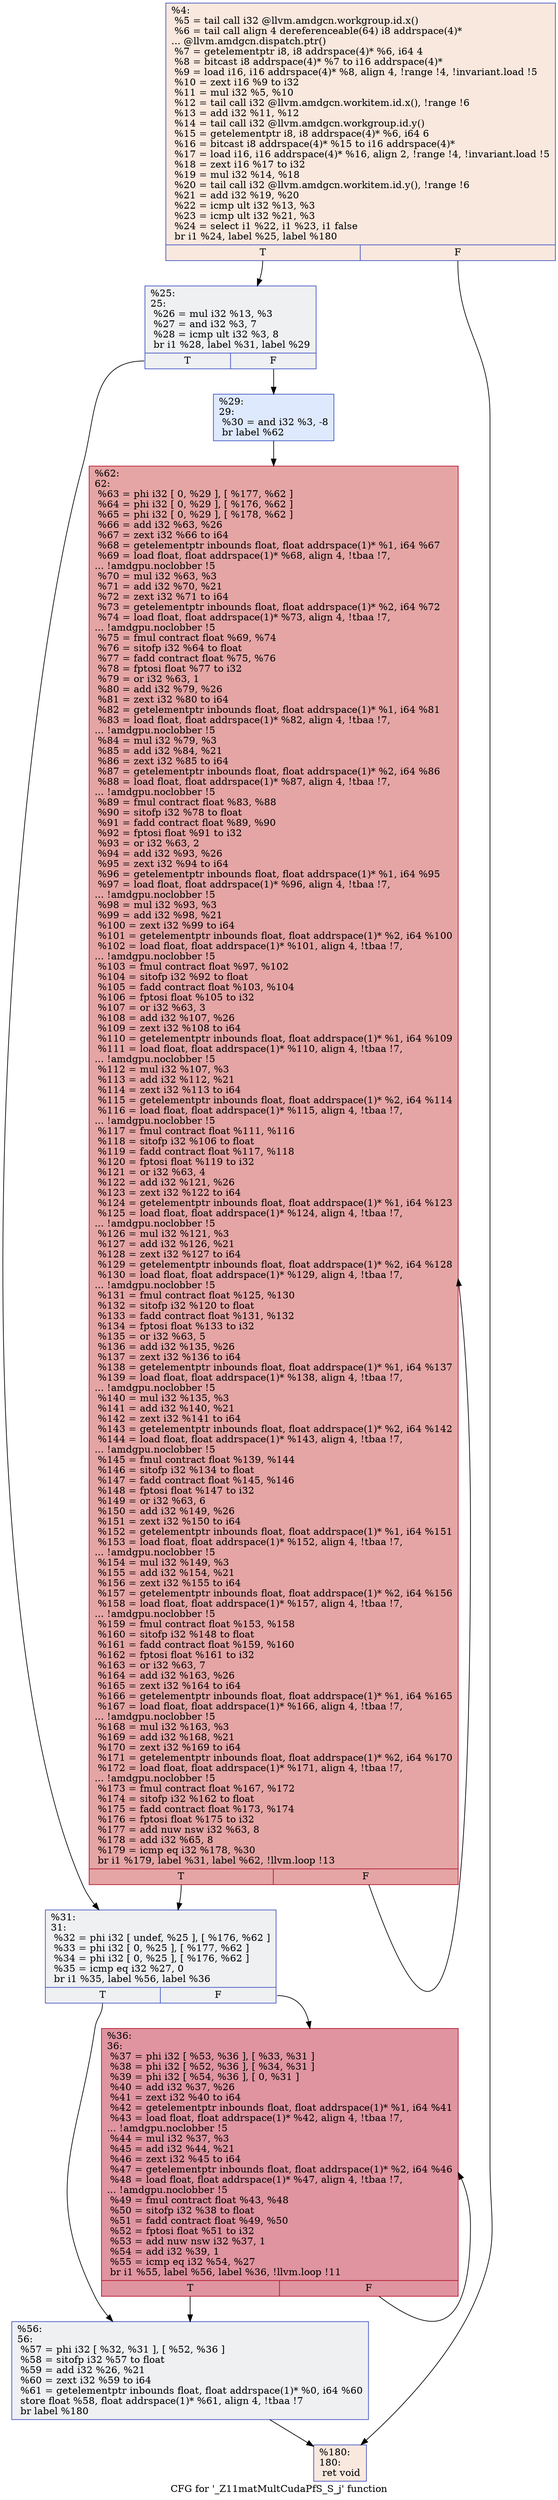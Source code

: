 digraph "CFG for '_Z11matMultCudaPfS_S_j' function" {
	label="CFG for '_Z11matMultCudaPfS_S_j' function";

	Node0x6121d90 [shape=record,color="#3d50c3ff", style=filled, fillcolor="#f2cab570",label="{%4:\l  %5 = tail call i32 @llvm.amdgcn.workgroup.id.x()\l  %6 = tail call align 4 dereferenceable(64) i8 addrspace(4)*\l... @llvm.amdgcn.dispatch.ptr()\l  %7 = getelementptr i8, i8 addrspace(4)* %6, i64 4\l  %8 = bitcast i8 addrspace(4)* %7 to i16 addrspace(4)*\l  %9 = load i16, i16 addrspace(4)* %8, align 4, !range !4, !invariant.load !5\l  %10 = zext i16 %9 to i32\l  %11 = mul i32 %5, %10\l  %12 = tail call i32 @llvm.amdgcn.workitem.id.x(), !range !6\l  %13 = add i32 %11, %12\l  %14 = tail call i32 @llvm.amdgcn.workgroup.id.y()\l  %15 = getelementptr i8, i8 addrspace(4)* %6, i64 6\l  %16 = bitcast i8 addrspace(4)* %15 to i16 addrspace(4)*\l  %17 = load i16, i16 addrspace(4)* %16, align 2, !range !4, !invariant.load !5\l  %18 = zext i16 %17 to i32\l  %19 = mul i32 %14, %18\l  %20 = tail call i32 @llvm.amdgcn.workitem.id.y(), !range !6\l  %21 = add i32 %19, %20\l  %22 = icmp ult i32 %13, %3\l  %23 = icmp ult i32 %21, %3\l  %24 = select i1 %22, i1 %23, i1 false\l  br i1 %24, label %25, label %180\l|{<s0>T|<s1>F}}"];
	Node0x6121d90:s0 -> Node0x6125830;
	Node0x6121d90:s1 -> Node0x61258c0;
	Node0x6125830 [shape=record,color="#3d50c3ff", style=filled, fillcolor="#d9dce170",label="{%25:\l25:                                               \l  %26 = mul i32 %13, %3\l  %27 = and i32 %3, 7\l  %28 = icmp ult i32 %3, 8\l  br i1 %28, label %31, label %29\l|{<s0>T|<s1>F}}"];
	Node0x6125830:s0 -> Node0x6125c10;
	Node0x6125830:s1 -> Node0x6125c60;
	Node0x6125c60 [shape=record,color="#3d50c3ff", style=filled, fillcolor="#b5cdfa70",label="{%29:\l29:                                               \l  %30 = and i32 %3, -8\l  br label %62\l}"];
	Node0x6125c60 -> Node0x6125e60;
	Node0x6125c10 [shape=record,color="#3d50c3ff", style=filled, fillcolor="#d9dce170",label="{%31:\l31:                                               \l  %32 = phi i32 [ undef, %25 ], [ %176, %62 ]\l  %33 = phi i32 [ 0, %25 ], [ %177, %62 ]\l  %34 = phi i32 [ 0, %25 ], [ %176, %62 ]\l  %35 = icmp eq i32 %27, 0\l  br i1 %35, label %56, label %36\l|{<s0>T|<s1>F}}"];
	Node0x6125c10:s0 -> Node0x61267d0;
	Node0x6125c10:s1 -> Node0x6126860;
	Node0x6126860 [shape=record,color="#b70d28ff", style=filled, fillcolor="#b70d2870",label="{%36:\l36:                                               \l  %37 = phi i32 [ %53, %36 ], [ %33, %31 ]\l  %38 = phi i32 [ %52, %36 ], [ %34, %31 ]\l  %39 = phi i32 [ %54, %36 ], [ 0, %31 ]\l  %40 = add i32 %37, %26\l  %41 = zext i32 %40 to i64\l  %42 = getelementptr inbounds float, float addrspace(1)* %1, i64 %41\l  %43 = load float, float addrspace(1)* %42, align 4, !tbaa !7,\l... !amdgpu.noclobber !5\l  %44 = mul i32 %37, %3\l  %45 = add i32 %44, %21\l  %46 = zext i32 %45 to i64\l  %47 = getelementptr inbounds float, float addrspace(1)* %2, i64 %46\l  %48 = load float, float addrspace(1)* %47, align 4, !tbaa !7,\l... !amdgpu.noclobber !5\l  %49 = fmul contract float %43, %48\l  %50 = sitofp i32 %38 to float\l  %51 = fadd contract float %49, %50\l  %52 = fptosi float %51 to i32\l  %53 = add nuw nsw i32 %37, 1\l  %54 = add i32 %39, 1\l  %55 = icmp eq i32 %54, %27\l  br i1 %55, label %56, label %36, !llvm.loop !11\l|{<s0>T|<s1>F}}"];
	Node0x6126860:s0 -> Node0x61267d0;
	Node0x6126860:s1 -> Node0x6126860;
	Node0x61267d0 [shape=record,color="#3d50c3ff", style=filled, fillcolor="#d9dce170",label="{%56:\l56:                                               \l  %57 = phi i32 [ %32, %31 ], [ %52, %36 ]\l  %58 = sitofp i32 %57 to float\l  %59 = add i32 %26, %21\l  %60 = zext i32 %59 to i64\l  %61 = getelementptr inbounds float, float addrspace(1)* %0, i64 %60\l  store float %58, float addrspace(1)* %61, align 4, !tbaa !7\l  br label %180\l}"];
	Node0x61267d0 -> Node0x61258c0;
	Node0x6125e60 [shape=record,color="#b70d28ff", style=filled, fillcolor="#c5333470",label="{%62:\l62:                                               \l  %63 = phi i32 [ 0, %29 ], [ %177, %62 ]\l  %64 = phi i32 [ 0, %29 ], [ %176, %62 ]\l  %65 = phi i32 [ 0, %29 ], [ %178, %62 ]\l  %66 = add i32 %63, %26\l  %67 = zext i32 %66 to i64\l  %68 = getelementptr inbounds float, float addrspace(1)* %1, i64 %67\l  %69 = load float, float addrspace(1)* %68, align 4, !tbaa !7,\l... !amdgpu.noclobber !5\l  %70 = mul i32 %63, %3\l  %71 = add i32 %70, %21\l  %72 = zext i32 %71 to i64\l  %73 = getelementptr inbounds float, float addrspace(1)* %2, i64 %72\l  %74 = load float, float addrspace(1)* %73, align 4, !tbaa !7,\l... !amdgpu.noclobber !5\l  %75 = fmul contract float %69, %74\l  %76 = sitofp i32 %64 to float\l  %77 = fadd contract float %75, %76\l  %78 = fptosi float %77 to i32\l  %79 = or i32 %63, 1\l  %80 = add i32 %79, %26\l  %81 = zext i32 %80 to i64\l  %82 = getelementptr inbounds float, float addrspace(1)* %1, i64 %81\l  %83 = load float, float addrspace(1)* %82, align 4, !tbaa !7,\l... !amdgpu.noclobber !5\l  %84 = mul i32 %79, %3\l  %85 = add i32 %84, %21\l  %86 = zext i32 %85 to i64\l  %87 = getelementptr inbounds float, float addrspace(1)* %2, i64 %86\l  %88 = load float, float addrspace(1)* %87, align 4, !tbaa !7,\l... !amdgpu.noclobber !5\l  %89 = fmul contract float %83, %88\l  %90 = sitofp i32 %78 to float\l  %91 = fadd contract float %89, %90\l  %92 = fptosi float %91 to i32\l  %93 = or i32 %63, 2\l  %94 = add i32 %93, %26\l  %95 = zext i32 %94 to i64\l  %96 = getelementptr inbounds float, float addrspace(1)* %1, i64 %95\l  %97 = load float, float addrspace(1)* %96, align 4, !tbaa !7,\l... !amdgpu.noclobber !5\l  %98 = mul i32 %93, %3\l  %99 = add i32 %98, %21\l  %100 = zext i32 %99 to i64\l  %101 = getelementptr inbounds float, float addrspace(1)* %2, i64 %100\l  %102 = load float, float addrspace(1)* %101, align 4, !tbaa !7,\l... !amdgpu.noclobber !5\l  %103 = fmul contract float %97, %102\l  %104 = sitofp i32 %92 to float\l  %105 = fadd contract float %103, %104\l  %106 = fptosi float %105 to i32\l  %107 = or i32 %63, 3\l  %108 = add i32 %107, %26\l  %109 = zext i32 %108 to i64\l  %110 = getelementptr inbounds float, float addrspace(1)* %1, i64 %109\l  %111 = load float, float addrspace(1)* %110, align 4, !tbaa !7,\l... !amdgpu.noclobber !5\l  %112 = mul i32 %107, %3\l  %113 = add i32 %112, %21\l  %114 = zext i32 %113 to i64\l  %115 = getelementptr inbounds float, float addrspace(1)* %2, i64 %114\l  %116 = load float, float addrspace(1)* %115, align 4, !tbaa !7,\l... !amdgpu.noclobber !5\l  %117 = fmul contract float %111, %116\l  %118 = sitofp i32 %106 to float\l  %119 = fadd contract float %117, %118\l  %120 = fptosi float %119 to i32\l  %121 = or i32 %63, 4\l  %122 = add i32 %121, %26\l  %123 = zext i32 %122 to i64\l  %124 = getelementptr inbounds float, float addrspace(1)* %1, i64 %123\l  %125 = load float, float addrspace(1)* %124, align 4, !tbaa !7,\l... !amdgpu.noclobber !5\l  %126 = mul i32 %121, %3\l  %127 = add i32 %126, %21\l  %128 = zext i32 %127 to i64\l  %129 = getelementptr inbounds float, float addrspace(1)* %2, i64 %128\l  %130 = load float, float addrspace(1)* %129, align 4, !tbaa !7,\l... !amdgpu.noclobber !5\l  %131 = fmul contract float %125, %130\l  %132 = sitofp i32 %120 to float\l  %133 = fadd contract float %131, %132\l  %134 = fptosi float %133 to i32\l  %135 = or i32 %63, 5\l  %136 = add i32 %135, %26\l  %137 = zext i32 %136 to i64\l  %138 = getelementptr inbounds float, float addrspace(1)* %1, i64 %137\l  %139 = load float, float addrspace(1)* %138, align 4, !tbaa !7,\l... !amdgpu.noclobber !5\l  %140 = mul i32 %135, %3\l  %141 = add i32 %140, %21\l  %142 = zext i32 %141 to i64\l  %143 = getelementptr inbounds float, float addrspace(1)* %2, i64 %142\l  %144 = load float, float addrspace(1)* %143, align 4, !tbaa !7,\l... !amdgpu.noclobber !5\l  %145 = fmul contract float %139, %144\l  %146 = sitofp i32 %134 to float\l  %147 = fadd contract float %145, %146\l  %148 = fptosi float %147 to i32\l  %149 = or i32 %63, 6\l  %150 = add i32 %149, %26\l  %151 = zext i32 %150 to i64\l  %152 = getelementptr inbounds float, float addrspace(1)* %1, i64 %151\l  %153 = load float, float addrspace(1)* %152, align 4, !tbaa !7,\l... !amdgpu.noclobber !5\l  %154 = mul i32 %149, %3\l  %155 = add i32 %154, %21\l  %156 = zext i32 %155 to i64\l  %157 = getelementptr inbounds float, float addrspace(1)* %2, i64 %156\l  %158 = load float, float addrspace(1)* %157, align 4, !tbaa !7,\l... !amdgpu.noclobber !5\l  %159 = fmul contract float %153, %158\l  %160 = sitofp i32 %148 to float\l  %161 = fadd contract float %159, %160\l  %162 = fptosi float %161 to i32\l  %163 = or i32 %63, 7\l  %164 = add i32 %163, %26\l  %165 = zext i32 %164 to i64\l  %166 = getelementptr inbounds float, float addrspace(1)* %1, i64 %165\l  %167 = load float, float addrspace(1)* %166, align 4, !tbaa !7,\l... !amdgpu.noclobber !5\l  %168 = mul i32 %163, %3\l  %169 = add i32 %168, %21\l  %170 = zext i32 %169 to i64\l  %171 = getelementptr inbounds float, float addrspace(1)* %2, i64 %170\l  %172 = load float, float addrspace(1)* %171, align 4, !tbaa !7,\l... !amdgpu.noclobber !5\l  %173 = fmul contract float %167, %172\l  %174 = sitofp i32 %162 to float\l  %175 = fadd contract float %173, %174\l  %176 = fptosi float %175 to i32\l  %177 = add nuw nsw i32 %63, 8\l  %178 = add i32 %65, 8\l  %179 = icmp eq i32 %178, %30\l  br i1 %179, label %31, label %62, !llvm.loop !13\l|{<s0>T|<s1>F}}"];
	Node0x6125e60:s0 -> Node0x6125c10;
	Node0x6125e60:s1 -> Node0x6125e60;
	Node0x61258c0 [shape=record,color="#3d50c3ff", style=filled, fillcolor="#f2cab570",label="{%180:\l180:                                              \l  ret void\l}"];
}
